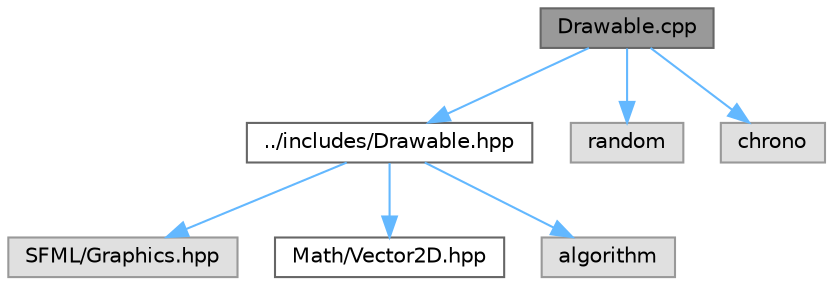 digraph "Drawable.cpp"
{
 // LATEX_PDF_SIZE
  bgcolor="transparent";
  edge [fontname=Helvetica,fontsize=10,labelfontname=Helvetica,labelfontsize=10];
  node [fontname=Helvetica,fontsize=10,shape=box,height=0.2,width=0.4];
  Node1 [label="Drawable.cpp",height=0.2,width=0.4,color="gray40", fillcolor="grey60", style="filled", fontcolor="black",tooltip=" "];
  Node1 -> Node2 [color="steelblue1",style="solid"];
  Node2 [label="../includes/Drawable.hpp",height=0.2,width=0.4,color="grey40", fillcolor="white", style="filled",URL="$Drawable_8hpp.html",tooltip=" "];
  Node2 -> Node3 [color="steelblue1",style="solid"];
  Node3 [label="SFML/Graphics.hpp",height=0.2,width=0.4,color="grey60", fillcolor="#E0E0E0", style="filled",tooltip=" "];
  Node2 -> Node4 [color="steelblue1",style="solid"];
  Node4 [label="Math/Vector2D.hpp",height=0.2,width=0.4,color="grey40", fillcolor="white", style="filled",URL="$Vector2D_8hpp.html",tooltip=" "];
  Node2 -> Node5 [color="steelblue1",style="solid"];
  Node5 [label="algorithm",height=0.2,width=0.4,color="grey60", fillcolor="#E0E0E0", style="filled",tooltip=" "];
  Node1 -> Node6 [color="steelblue1",style="solid"];
  Node6 [label="random",height=0.2,width=0.4,color="grey60", fillcolor="#E0E0E0", style="filled",tooltip=" "];
  Node1 -> Node7 [color="steelblue1",style="solid"];
  Node7 [label="chrono",height=0.2,width=0.4,color="grey60", fillcolor="#E0E0E0", style="filled",tooltip=" "];
}
